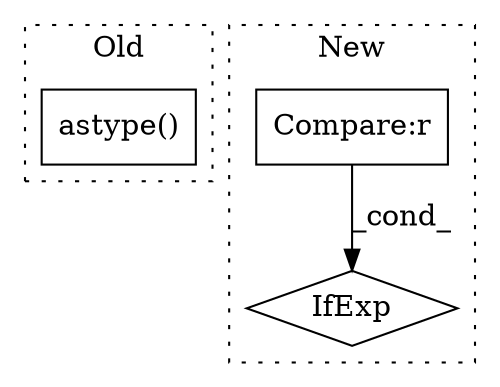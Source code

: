 digraph G {
subgraph cluster0 {
1 [label="astype()" a="75" s="5599,5629" l="27,1" shape="box"];
label = "Old";
style="dotted";
}
subgraph cluster1 {
2 [label="IfExp" a="51" s="6018,6044" l="4,6" shape="diamond"];
3 [label="Compare:r" a="40" s="6022" l="22" shape="box"];
label = "New";
style="dotted";
}
3 -> 2 [label="_cond_"];
}